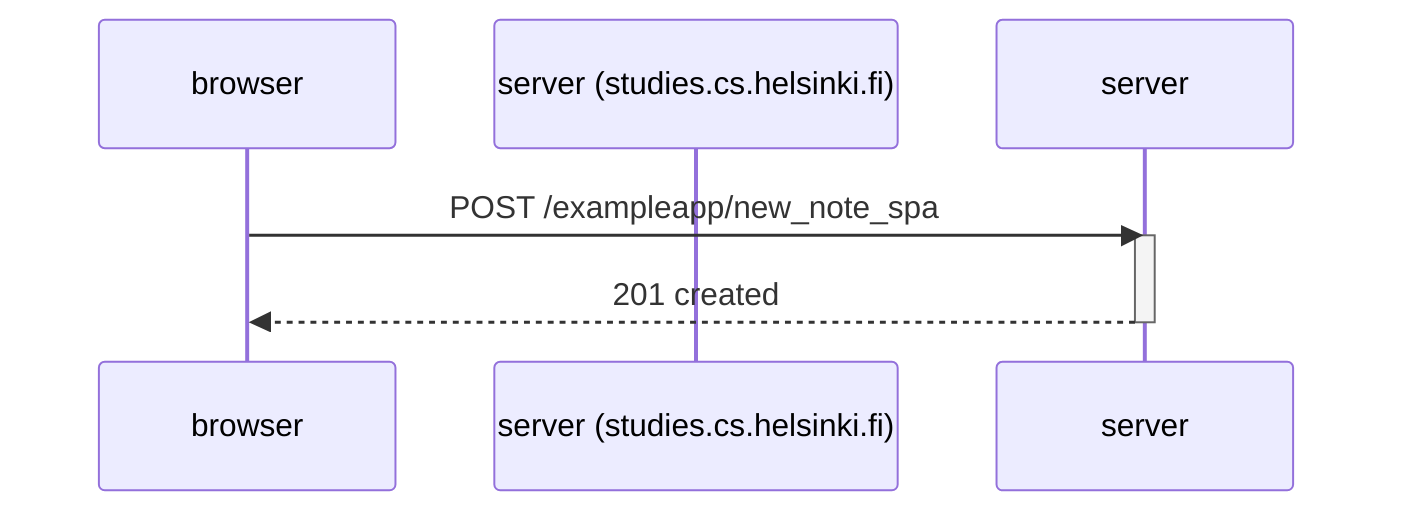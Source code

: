 sequenceDiagram
    participant browser
    participant server (studies.cs.helsinki.fi)

    browser->>server: POST /exampleapp/new_note_spa
    activate server
    server-->>browser: 201 created
    deactivate server
